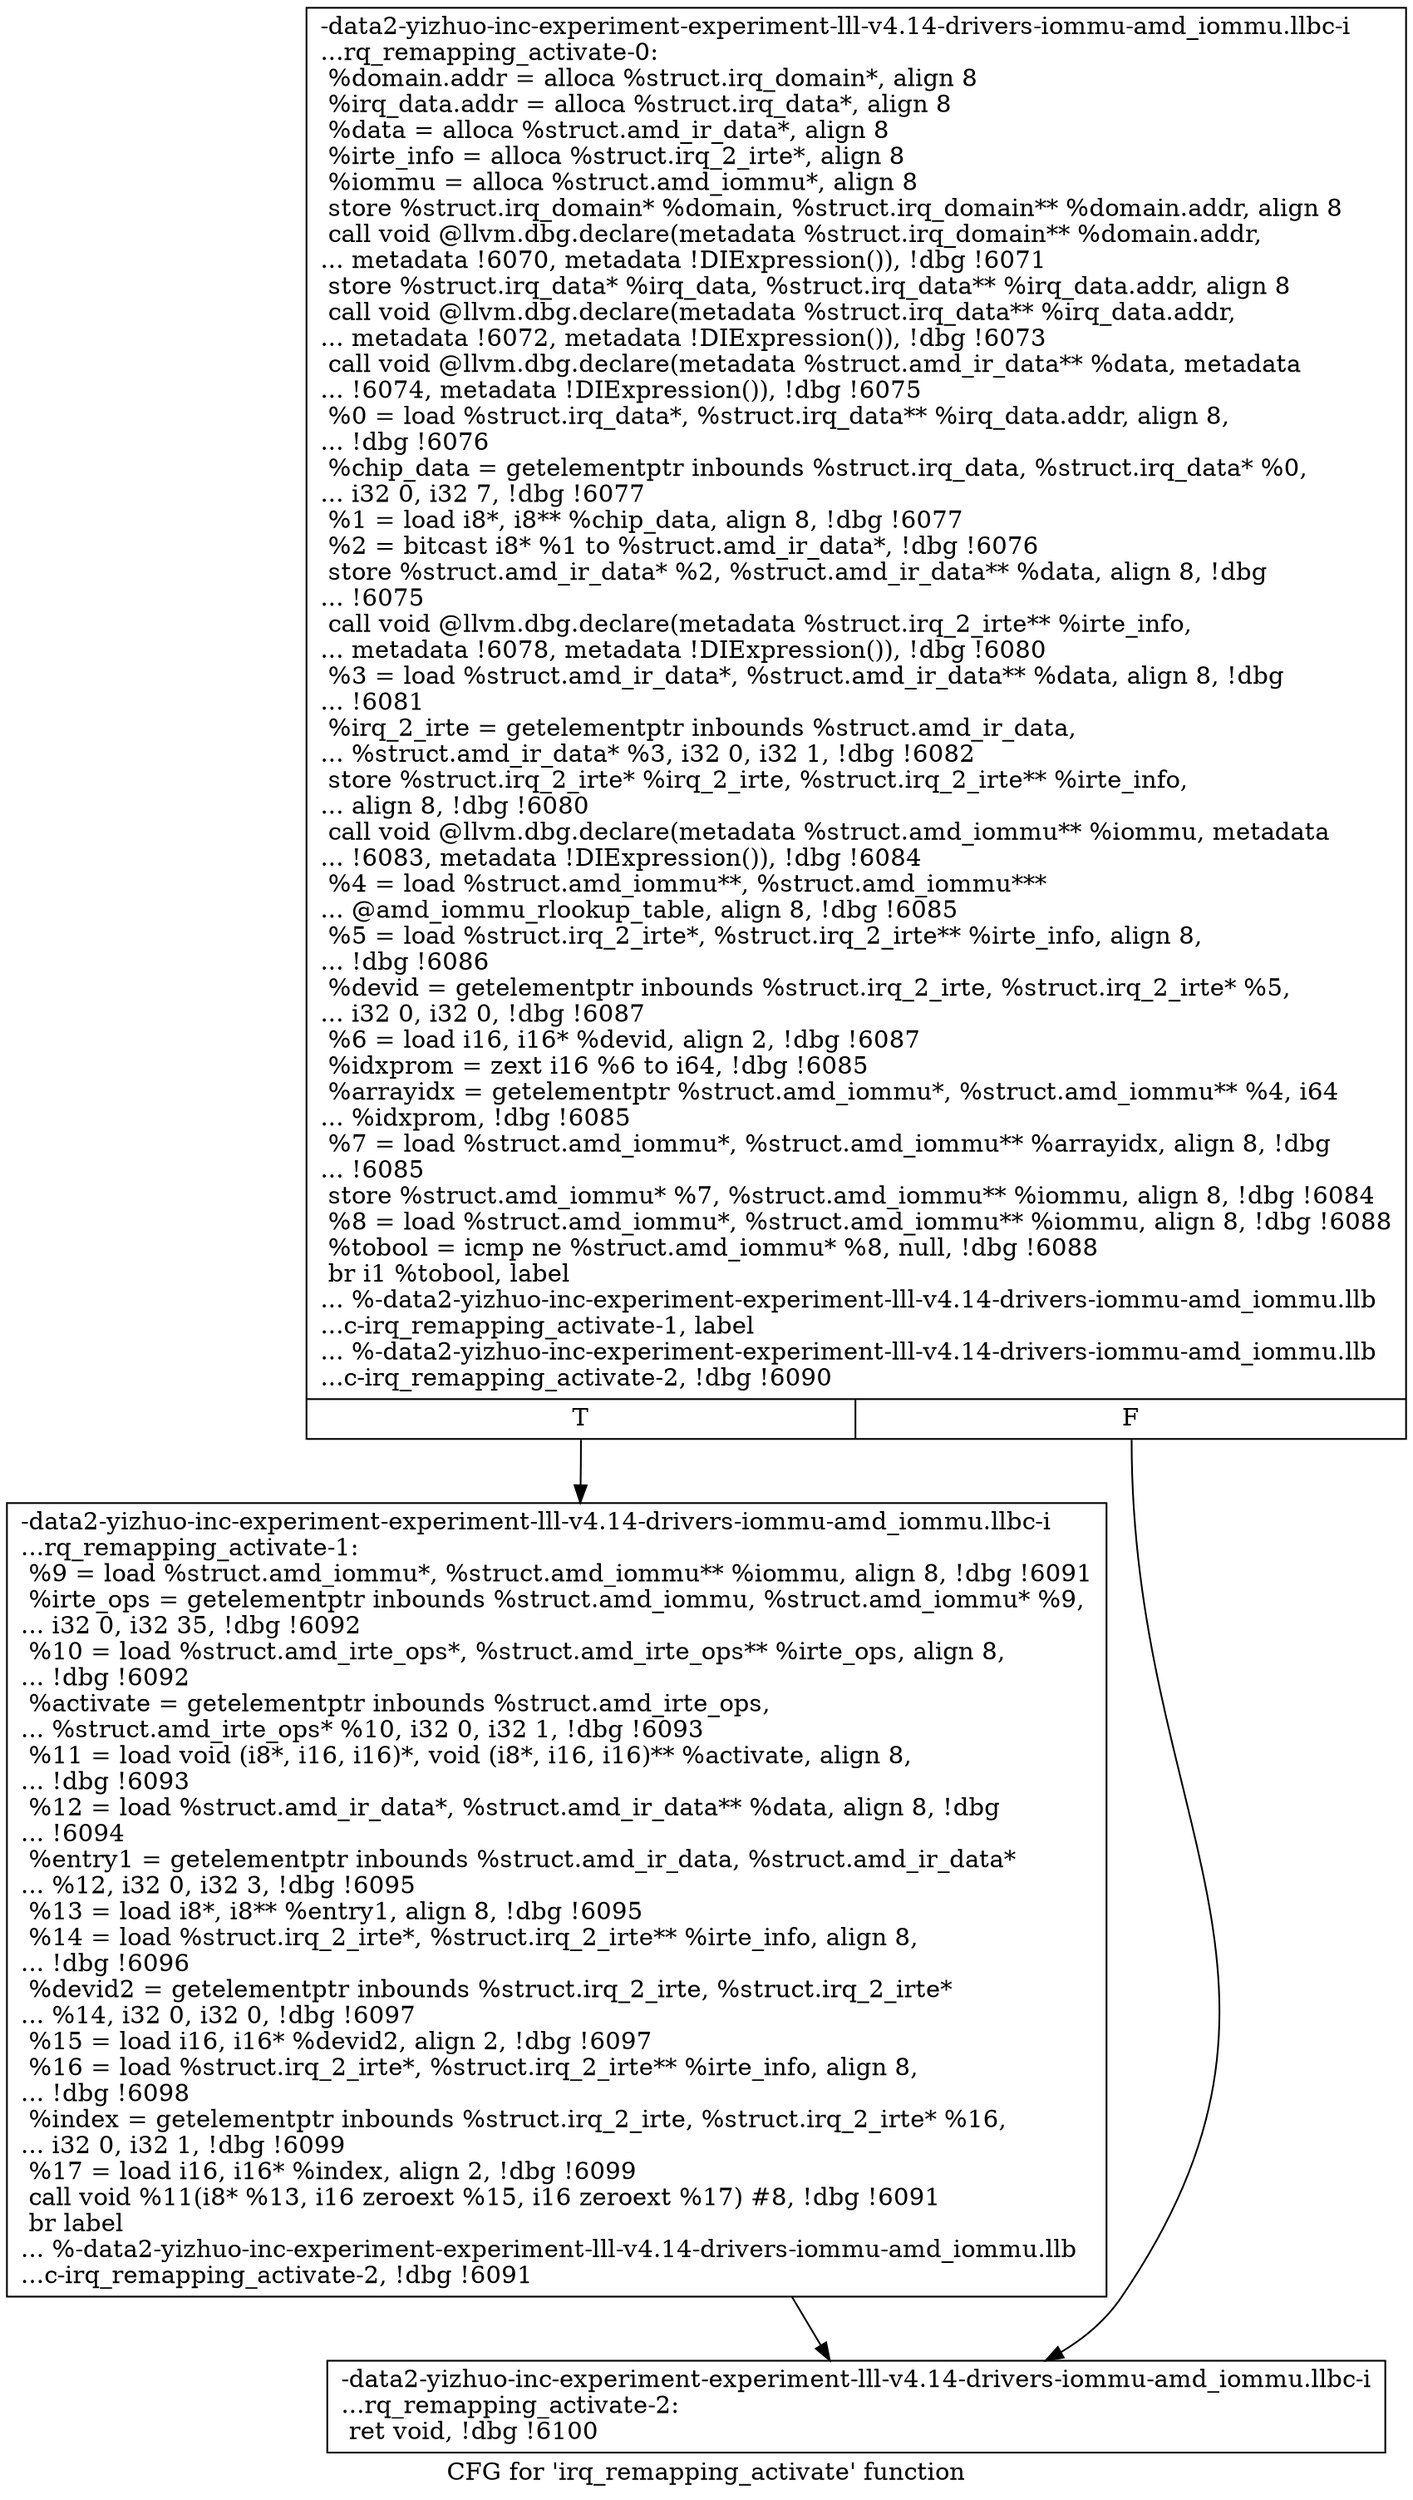 digraph "CFG for 'irq_remapping_activate' function" {
	label="CFG for 'irq_remapping_activate' function";

	Node0x561b949cf7a0 [shape=record,label="{-data2-yizhuo-inc-experiment-experiment-lll-v4.14-drivers-iommu-amd_iommu.llbc-i\l...rq_remapping_activate-0:\l  %domain.addr = alloca %struct.irq_domain*, align 8\l  %irq_data.addr = alloca %struct.irq_data*, align 8\l  %data = alloca %struct.amd_ir_data*, align 8\l  %irte_info = alloca %struct.irq_2_irte*, align 8\l  %iommu = alloca %struct.amd_iommu*, align 8\l  store %struct.irq_domain* %domain, %struct.irq_domain** %domain.addr, align 8\l  call void @llvm.dbg.declare(metadata %struct.irq_domain** %domain.addr,\l... metadata !6070, metadata !DIExpression()), !dbg !6071\l  store %struct.irq_data* %irq_data, %struct.irq_data** %irq_data.addr, align 8\l  call void @llvm.dbg.declare(metadata %struct.irq_data** %irq_data.addr,\l... metadata !6072, metadata !DIExpression()), !dbg !6073\l  call void @llvm.dbg.declare(metadata %struct.amd_ir_data** %data, metadata\l... !6074, metadata !DIExpression()), !dbg !6075\l  %0 = load %struct.irq_data*, %struct.irq_data** %irq_data.addr, align 8,\l... !dbg !6076\l  %chip_data = getelementptr inbounds %struct.irq_data, %struct.irq_data* %0,\l... i32 0, i32 7, !dbg !6077\l  %1 = load i8*, i8** %chip_data, align 8, !dbg !6077\l  %2 = bitcast i8* %1 to %struct.amd_ir_data*, !dbg !6076\l  store %struct.amd_ir_data* %2, %struct.amd_ir_data** %data, align 8, !dbg\l... !6075\l  call void @llvm.dbg.declare(metadata %struct.irq_2_irte** %irte_info,\l... metadata !6078, metadata !DIExpression()), !dbg !6080\l  %3 = load %struct.amd_ir_data*, %struct.amd_ir_data** %data, align 8, !dbg\l... !6081\l  %irq_2_irte = getelementptr inbounds %struct.amd_ir_data,\l... %struct.amd_ir_data* %3, i32 0, i32 1, !dbg !6082\l  store %struct.irq_2_irte* %irq_2_irte, %struct.irq_2_irte** %irte_info,\l... align 8, !dbg !6080\l  call void @llvm.dbg.declare(metadata %struct.amd_iommu** %iommu, metadata\l... !6083, metadata !DIExpression()), !dbg !6084\l  %4 = load %struct.amd_iommu**, %struct.amd_iommu***\l... @amd_iommu_rlookup_table, align 8, !dbg !6085\l  %5 = load %struct.irq_2_irte*, %struct.irq_2_irte** %irte_info, align 8,\l... !dbg !6086\l  %devid = getelementptr inbounds %struct.irq_2_irte, %struct.irq_2_irte* %5,\l... i32 0, i32 0, !dbg !6087\l  %6 = load i16, i16* %devid, align 2, !dbg !6087\l  %idxprom = zext i16 %6 to i64, !dbg !6085\l  %arrayidx = getelementptr %struct.amd_iommu*, %struct.amd_iommu** %4, i64\l... %idxprom, !dbg !6085\l  %7 = load %struct.amd_iommu*, %struct.amd_iommu** %arrayidx, align 8, !dbg\l... !6085\l  store %struct.amd_iommu* %7, %struct.amd_iommu** %iommu, align 8, !dbg !6084\l  %8 = load %struct.amd_iommu*, %struct.amd_iommu** %iommu, align 8, !dbg !6088\l  %tobool = icmp ne %struct.amd_iommu* %8, null, !dbg !6088\l  br i1 %tobool, label\l... %-data2-yizhuo-inc-experiment-experiment-lll-v4.14-drivers-iommu-amd_iommu.llb\l...c-irq_remapping_activate-1, label\l... %-data2-yizhuo-inc-experiment-experiment-lll-v4.14-drivers-iommu-amd_iommu.llb\l...c-irq_remapping_activate-2, !dbg !6090\l|{<s0>T|<s1>F}}"];
	Node0x561b949cf7a0:s0 -> Node0x561b9479bf80;
	Node0x561b949cf7a0:s1 -> Node0x561b9479ffe0;
	Node0x561b9479bf80 [shape=record,label="{-data2-yizhuo-inc-experiment-experiment-lll-v4.14-drivers-iommu-amd_iommu.llbc-i\l...rq_remapping_activate-1: \l  %9 = load %struct.amd_iommu*, %struct.amd_iommu** %iommu, align 8, !dbg !6091\l  %irte_ops = getelementptr inbounds %struct.amd_iommu, %struct.amd_iommu* %9,\l... i32 0, i32 35, !dbg !6092\l  %10 = load %struct.amd_irte_ops*, %struct.amd_irte_ops** %irte_ops, align 8,\l... !dbg !6092\l  %activate = getelementptr inbounds %struct.amd_irte_ops,\l... %struct.amd_irte_ops* %10, i32 0, i32 1, !dbg !6093\l  %11 = load void (i8*, i16, i16)*, void (i8*, i16, i16)** %activate, align 8,\l... !dbg !6093\l  %12 = load %struct.amd_ir_data*, %struct.amd_ir_data** %data, align 8, !dbg\l... !6094\l  %entry1 = getelementptr inbounds %struct.amd_ir_data, %struct.amd_ir_data*\l... %12, i32 0, i32 3, !dbg !6095\l  %13 = load i8*, i8** %entry1, align 8, !dbg !6095\l  %14 = load %struct.irq_2_irte*, %struct.irq_2_irte** %irte_info, align 8,\l... !dbg !6096\l  %devid2 = getelementptr inbounds %struct.irq_2_irte, %struct.irq_2_irte*\l... %14, i32 0, i32 0, !dbg !6097\l  %15 = load i16, i16* %devid2, align 2, !dbg !6097\l  %16 = load %struct.irq_2_irte*, %struct.irq_2_irte** %irte_info, align 8,\l... !dbg !6098\l  %index = getelementptr inbounds %struct.irq_2_irte, %struct.irq_2_irte* %16,\l... i32 0, i32 1, !dbg !6099\l  %17 = load i16, i16* %index, align 2, !dbg !6099\l  call void %11(i8* %13, i16 zeroext %15, i16 zeroext %17) #8, !dbg !6091\l  br label\l... %-data2-yizhuo-inc-experiment-experiment-lll-v4.14-drivers-iommu-amd_iommu.llb\l...c-irq_remapping_activate-2, !dbg !6091\l}"];
	Node0x561b9479bf80 -> Node0x561b9479ffe0;
	Node0x561b9479ffe0 [shape=record,label="{-data2-yizhuo-inc-experiment-experiment-lll-v4.14-drivers-iommu-amd_iommu.llbc-i\l...rq_remapping_activate-2: \l  ret void, !dbg !6100\l}"];
}

